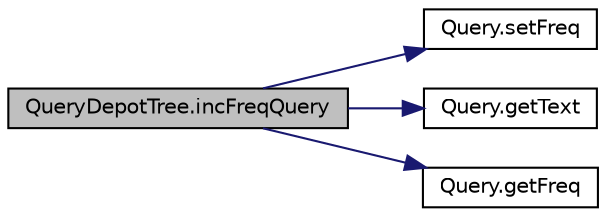 digraph G
{
  edge [fontname="Helvetica",fontsize="10",labelfontname="Helvetica",labelfontsize="10"];
  node [fontname="Helvetica",fontsize="10",shape=record];
  rankdir="LR";
  Node1 [label="QueryDepotTree.incFreqQuery",height=0.2,width=0.4,color="black", fillcolor="grey75", style="filled" fontcolor="black"];
  Node1 -> Node2 [color="midnightblue",fontsize="10",style="solid",fontname="Helvetica"];
  Node2 [label="Query.setFreq",height=0.2,width=0.4,color="black", fillcolor="white", style="filled",URL="$d3/ddf/classQuery.html#a6f1f9bb45683ed9a2d0143d6ab421bb5"];
  Node1 -> Node3 [color="midnightblue",fontsize="10",style="solid",fontname="Helvetica"];
  Node3 [label="Query.getText",height=0.2,width=0.4,color="black", fillcolor="white", style="filled",URL="$d3/ddf/classQuery.html#ae939aca03bbd3ce9814e85f59d9350c9"];
  Node1 -> Node4 [color="midnightblue",fontsize="10",style="solid",fontname="Helvetica"];
  Node4 [label="Query.getFreq",height=0.2,width=0.4,color="black", fillcolor="white", style="filled",URL="$d3/ddf/classQuery.html#ab0e010a6f3853a61ca2184eeeb958a9f"];
}
